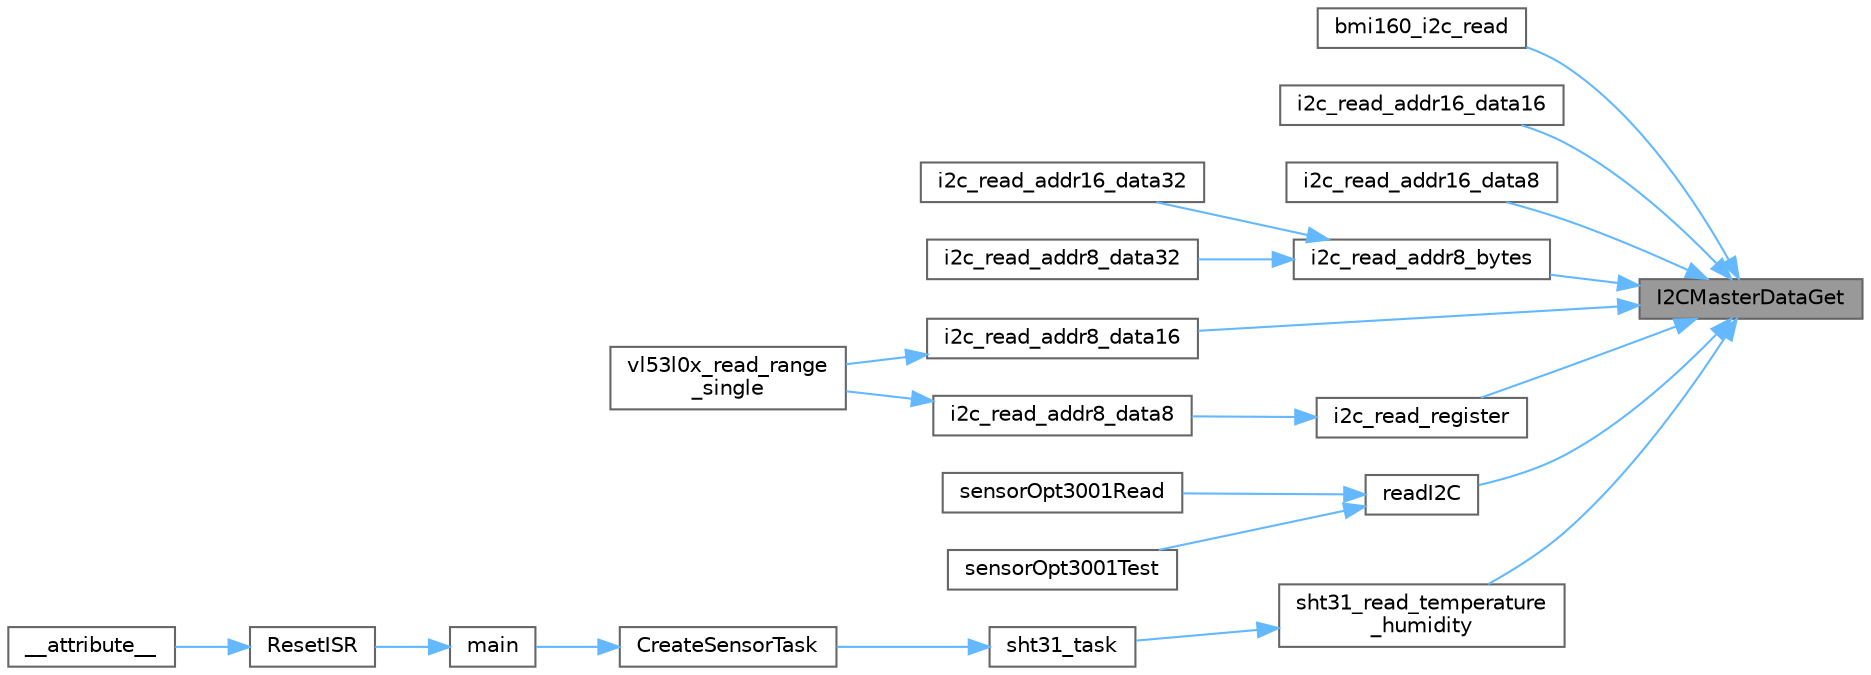 digraph "I2CMasterDataGet"
{
 // LATEX_PDF_SIZE
  bgcolor="transparent";
  edge [fontname=Helvetica,fontsize=10,labelfontname=Helvetica,labelfontsize=10];
  node [fontname=Helvetica,fontsize=10,shape=box,height=0.2,width=0.4];
  rankdir="RL";
  Node1 [id="Node000001",label="I2CMasterDataGet",height=0.2,width=0.4,color="gray40", fillcolor="grey60", style="filled", fontcolor="black",tooltip=" "];
  Node1 -> Node2 [id="edge1_Node000001_Node000002",dir="back",color="steelblue1",style="solid",tooltip=" "];
  Node2 [id="Node000002",label="bmi160_i2c_read",height=0.2,width=0.4,color="grey40", fillcolor="white", style="filled",URL="$group__sensor.html#gaa1d5db0b78dfce4d313f109cf35fa084",tooltip="BMI160 I2C read function callback."];
  Node1 -> Node3 [id="edge2_Node000001_Node000003",dir="back",color="steelblue1",style="solid",tooltip=" "];
  Node3 [id="Node000003",label="i2c_read_addr16_data16",height=0.2,width=0.4,color="grey40", fillcolor="white", style="filled",URL="$drivers_2i2c_8c.html#ad129cb71f965d63e6a70f8d99075ffd6",tooltip=" "];
  Node1 -> Node4 [id="edge3_Node000001_Node000004",dir="back",color="steelblue1",style="solid",tooltip=" "];
  Node4 [id="Node000004",label="i2c_read_addr16_data8",height=0.2,width=0.4,color="grey40", fillcolor="white", style="filled",URL="$drivers_2i2c_8c.html#a911bb351e073b657fa622404a0330ec7",tooltip=" "];
  Node1 -> Node5 [id="edge4_Node000001_Node000005",dir="back",color="steelblue1",style="solid",tooltip=" "];
  Node5 [id="Node000005",label="i2c_read_addr8_bytes",height=0.2,width=0.4,color="grey40", fillcolor="white", style="filled",URL="$drivers_2i2c_8c.html#a71a0e001195486ddff9cd970c6ffd173",tooltip=" "];
  Node5 -> Node6 [id="edge5_Node000005_Node000006",dir="back",color="steelblue1",style="solid",tooltip=" "];
  Node6 [id="Node000006",label="i2c_read_addr16_data32",height=0.2,width=0.4,color="grey40", fillcolor="white", style="filled",URL="$drivers_2i2c_8c.html#a81f1e672433e5581da2c36266d7cebe4",tooltip=" "];
  Node5 -> Node7 [id="edge6_Node000005_Node000007",dir="back",color="steelblue1",style="solid",tooltip=" "];
  Node7 [id="Node000007",label="i2c_read_addr8_data32",height=0.2,width=0.4,color="grey40", fillcolor="white", style="filled",URL="$drivers_2i2c_8c.html#a60a20a634dadc01f2561ca733f4123f6",tooltip=" "];
  Node1 -> Node8 [id="edge7_Node000001_Node000008",dir="back",color="steelblue1",style="solid",tooltip=" "];
  Node8 [id="Node000008",label="i2c_read_addr8_data16",height=0.2,width=0.4,color="grey40", fillcolor="white", style="filled",URL="$drivers_2i2c_8c.html#a59ebba192a7e9b675e25014a5d3f4700",tooltip=" "];
  Node8 -> Node9 [id="edge8_Node000008_Node000009",dir="back",color="steelblue1",style="solid",tooltip=" "];
  Node9 [id="Node000009",label="vl53l0x_read_range\l_single",height=0.2,width=0.4,color="grey40", fillcolor="white", style="filled",URL="$vl53l0x_8c.html#aea5fd7be09ab37bfa00378f22c488f2d",tooltip=" "];
  Node1 -> Node10 [id="edge9_Node000001_Node000010",dir="back",color="steelblue1",style="solid",tooltip=" "];
  Node10 [id="Node000010",label="i2c_read_register",height=0.2,width=0.4,color="grey40", fillcolor="white", style="filled",URL="$drivers_2i2c_8c.html#a66a4e4bc4dd23329ed5fb527449da46a",tooltip=" "];
  Node10 -> Node11 [id="edge10_Node000010_Node000011",dir="back",color="steelblue1",style="solid",tooltip=" "];
  Node11 [id="Node000011",label="i2c_read_addr8_data8",height=0.2,width=0.4,color="grey40", fillcolor="white", style="filled",URL="$drivers_2i2c_8c.html#a4343a7b2a981f94603ae20eb422ea4a8",tooltip=" "];
  Node11 -> Node9 [id="edge11_Node000011_Node000009",dir="back",color="steelblue1",style="solid",tooltip=" "];
  Node1 -> Node12 [id="edge12_Node000001_Node000012",dir="back",color="steelblue1",style="solid",tooltip=" "];
  Node12 [id="Node000012",label="readI2C",height=0.2,width=0.4,color="grey40", fillcolor="white", style="filled",URL="$i2cOptDriver_8c.html#aae8206c011ccb96e2582ad43ca07b70a",tooltip=" "];
  Node12 -> Node13 [id="edge13_Node000012_Node000013",dir="back",color="steelblue1",style="solid",tooltip=" "];
  Node13 [id="Node000013",label="sensorOpt3001Read",height=0.2,width=0.4,color="grey40", fillcolor="white", style="filled",URL="$opt3001_8c.html#ac7bead683f0a679b1d3bebf201d77d84",tooltip=" "];
  Node12 -> Node14 [id="edge14_Node000012_Node000014",dir="back",color="steelblue1",style="solid",tooltip=" "];
  Node14 [id="Node000014",label="sensorOpt3001Test",height=0.2,width=0.4,color="grey40", fillcolor="white", style="filled",URL="$opt3001_8c.html#a134170b954470c3b910e6ddba41e0dd2",tooltip=" "];
  Node1 -> Node15 [id="edge15_Node000001_Node000015",dir="back",color="steelblue1",style="solid",tooltip=" "];
  Node15 [id="Node000015",label="sht31_read_temperature\l_humidity",height=0.2,width=0.4,color="grey40", fillcolor="white", style="filled",URL="$group__sensor.html#gae10fc24fb8a9b2c2c93680af41a15f6f",tooltip="Read temperature and humidity from SHT31 sensor."];
  Node15 -> Node16 [id="edge16_Node000015_Node000016",dir="back",color="steelblue1",style="solid",tooltip=" "];
  Node16 [id="Node000016",label="sht31_task",height=0.2,width=0.4,color="grey40", fillcolor="white", style="filled",URL="$group__sensor.html#gad9feeb37626caf779d5dfd155187a077",tooltip="SHT31 temperature and humidity sensor task."];
  Node16 -> Node17 [id="edge17_Node000016_Node000017",dir="back",color="steelblue1",style="solid",tooltip=" "];
  Node17 [id="Node000017",label="CreateSensorTask",height=0.2,width=0.4,color="grey40", fillcolor="white", style="filled",URL="$sensors_8c.html#a709e570f3f26940787168ce709cd3846",tooltip="Create and initialize all sensor tasks."];
  Node17 -> Node18 [id="edge18_Node000017_Node000018",dir="back",color="steelblue1",style="solid",tooltip=" "];
  Node18 [id="Node000018",label="main",height=0.2,width=0.4,color="grey40", fillcolor="white", style="filled",URL="$main_8c.html#a840291bc02cba5474a4cb46a9b9566fe",tooltip="Starting function, that call the initialization functions."];
  Node18 -> Node19 [id="edge19_Node000018_Node000019",dir="back",color="steelblue1",style="solid",tooltip=" "];
  Node19 [id="Node000019",label="ResetISR",height=0.2,width=0.4,color="grey40", fillcolor="white", style="filled",URL="$startup__gcc_8c.html#a516ff8924be921fa3a1bb7754b1f5734",tooltip=" "];
  Node19 -> Node20 [id="edge20_Node000019_Node000020",dir="back",color="steelblue1",style="solid",tooltip=" "];
  Node20 [id="Node000020",label="__attribute__",height=0.2,width=0.4,color="grey40", fillcolor="white", style="filled",URL="$startup__gcc_8c.html#ac301d0df9e7ae88a8033eb61344b22c5",tooltip=" "];
}
